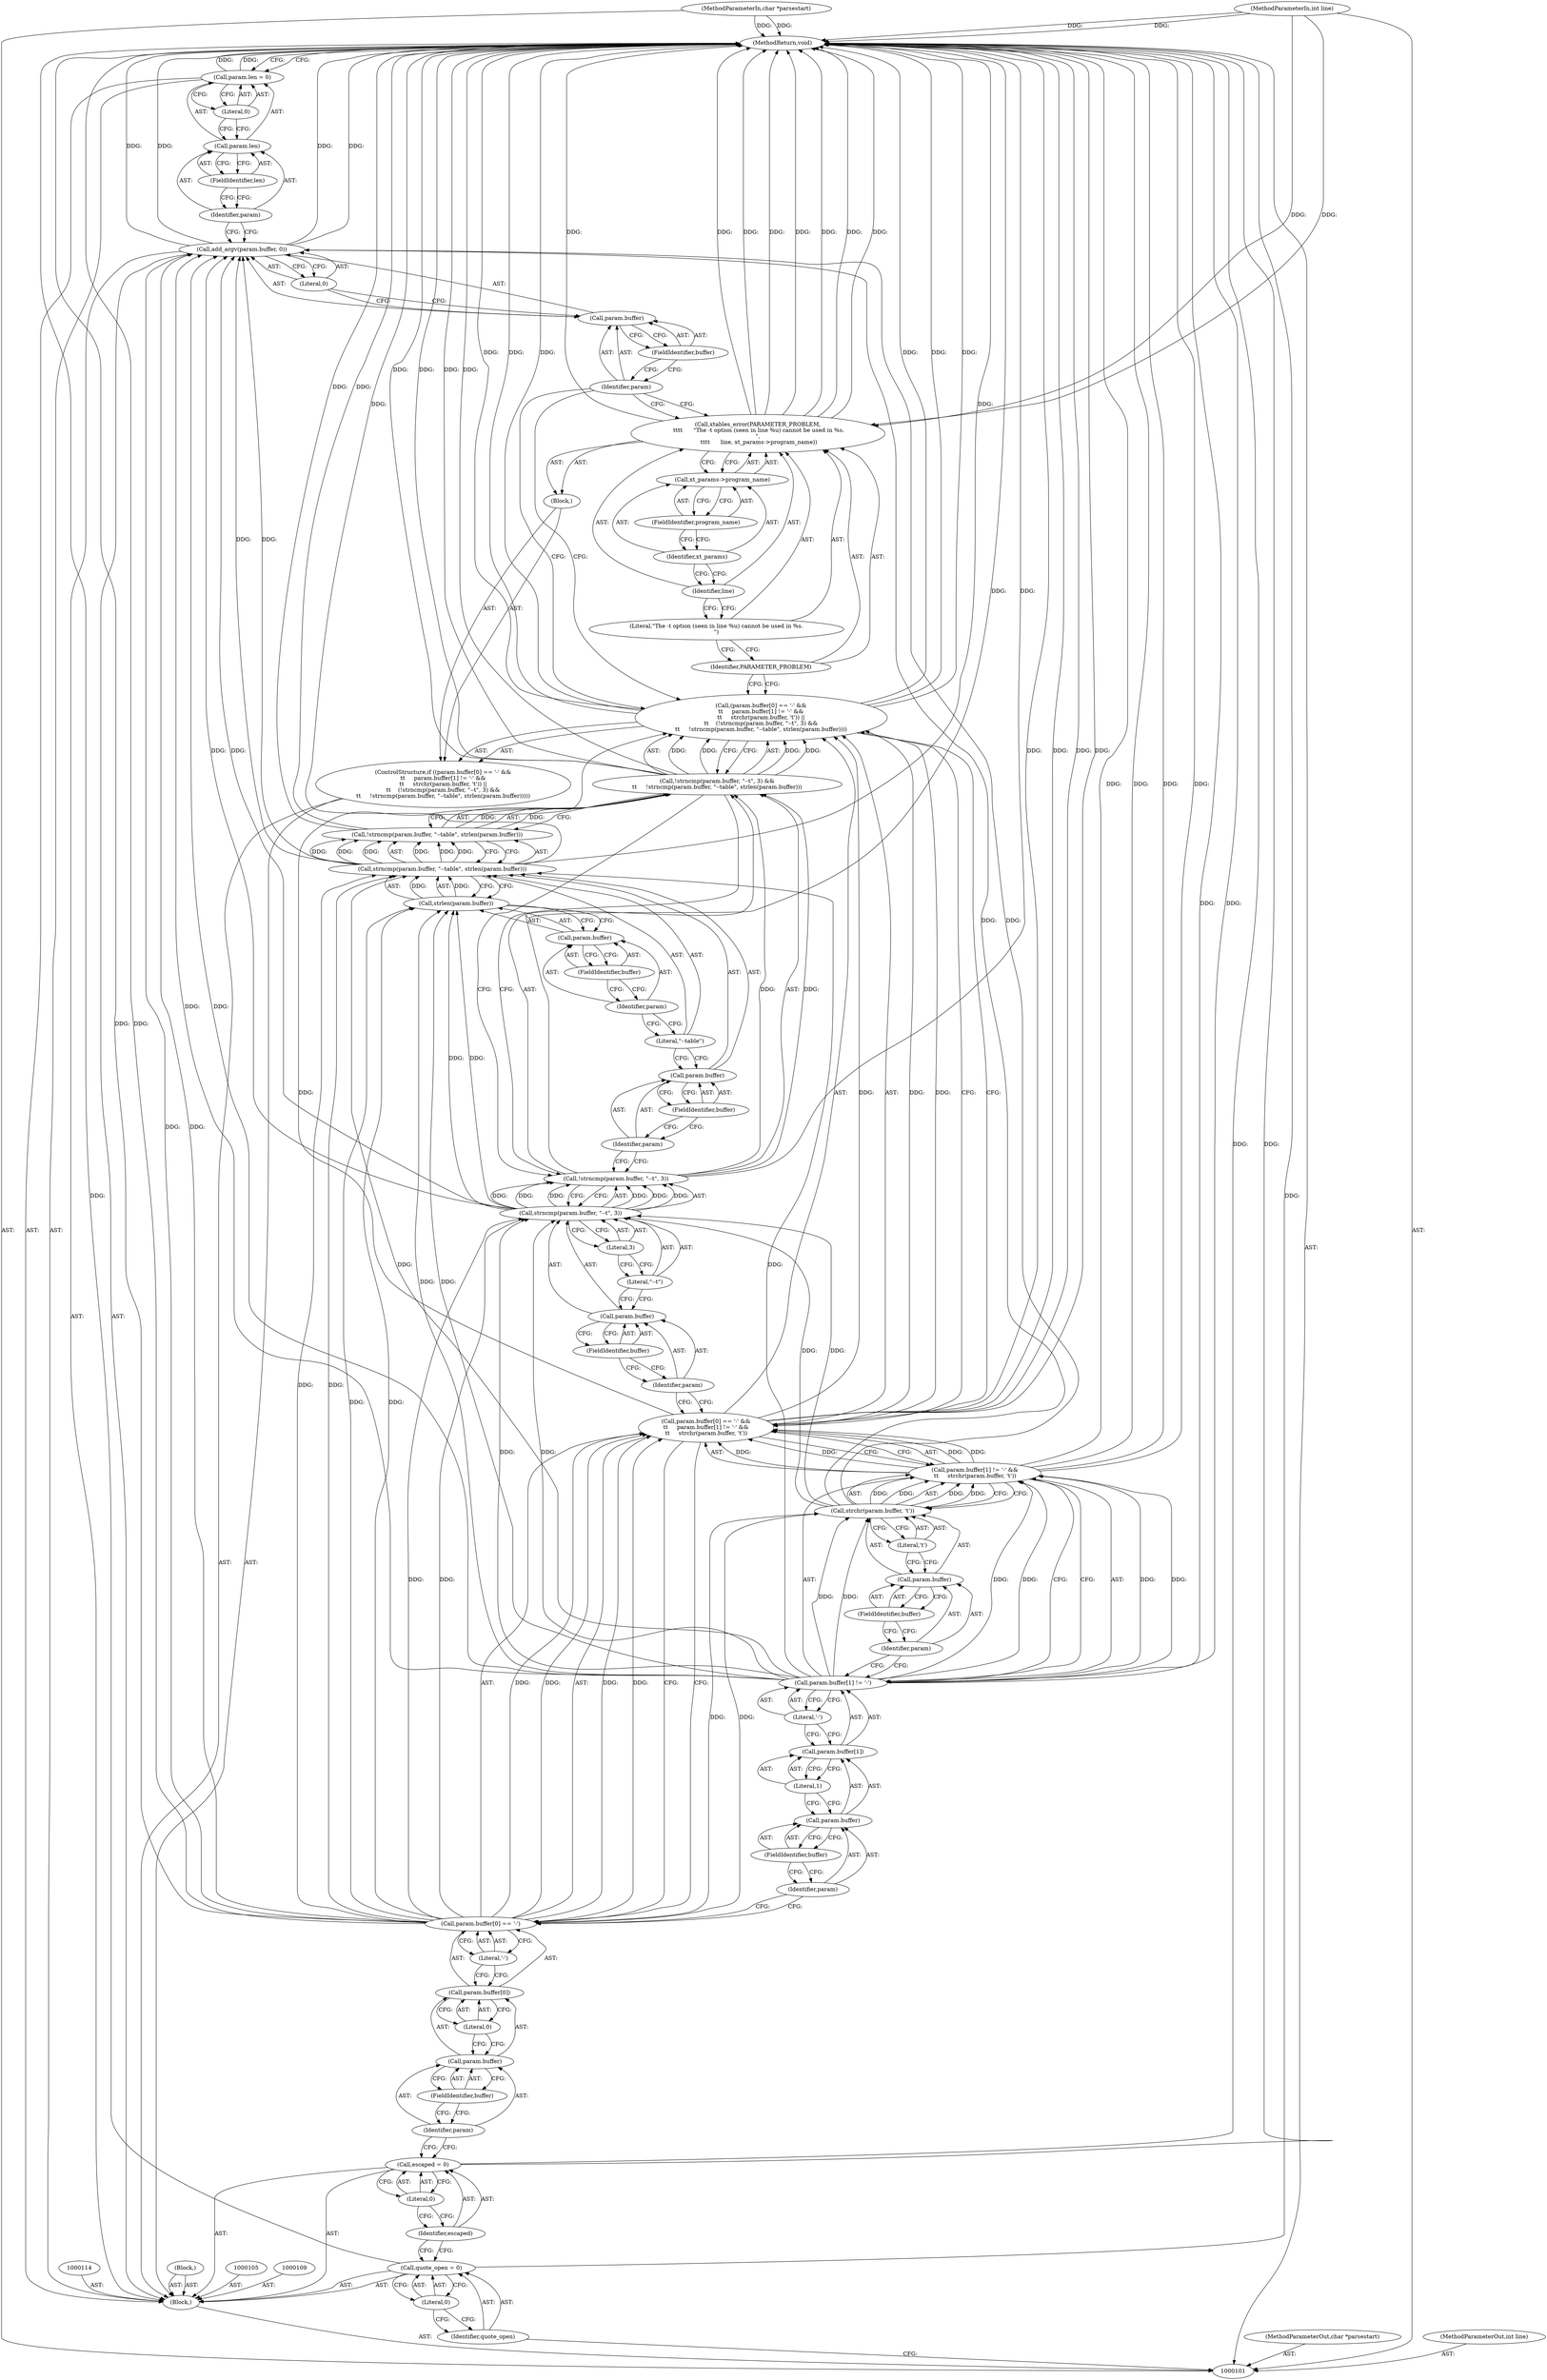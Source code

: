 digraph "0_netfilter_2ae1099a42e6a0f06de305ca13a842ac83d4683e" {
"1000174" [label="(MethodReturn,void)"];
"1000102" [label="(MethodParameterIn,char *parsestart)"];
"1000252" [label="(MethodParameterOut,char *parsestart)"];
"1000103" [label="(MethodParameterIn,int line)"];
"1000253" [label="(MethodParameterOut,int line)"];
"1000104" [label="(Block,)"];
"1000108" [label="(Literal,0)"];
"1000110" [label="(Call,escaped = 0)"];
"1000111" [label="(Identifier,escaped)"];
"1000112" [label="(Literal,0)"];
"1000106" [label="(Call,quote_open = 0)"];
"1000107" [label="(Identifier,quote_open)"];
"1000113" [label="(Block,)"];
"1000122" [label="(FieldIdentifier,buffer)"];
"1000115" [label="(ControlStructure,if ((param.buffer[0] == '-' &&\n\t\t     param.buffer[1] != '-' &&\n\t\t     strchr(param.buffer, 't')) ||\n\t\t    (!strncmp(param.buffer, \"--t\", 3) &&\n\t\t     !strncmp(param.buffer, \"--table\", strlen(param.buffer)))))"];
"1000123" [label="(Literal,0)"];
"1000124" [label="(Literal,'-')"];
"1000116" [label="(Call,(param.buffer[0] == '-' &&\n\t\t     param.buffer[1] != '-' &&\n\t\t     strchr(param.buffer, 't')) ||\n\t\t    (!strncmp(param.buffer, \"--t\", 3) &&\n\t\t     !strncmp(param.buffer, \"--table\", strlen(param.buffer))))"];
"1000117" [label="(Call,param.buffer[0] == '-' &&\n\t\t     param.buffer[1] != '-' &&\n\t\t     strchr(param.buffer, 't'))"];
"1000118" [label="(Call,param.buffer[0] == '-')"];
"1000119" [label="(Call,param.buffer[0])"];
"1000120" [label="(Call,param.buffer)"];
"1000121" [label="(Identifier,param)"];
"1000130" [label="(FieldIdentifier,buffer)"];
"1000131" [label="(Literal,1)"];
"1000132" [label="(Literal,'-')"];
"1000125" [label="(Call,param.buffer[1] != '-' &&\n\t\t     strchr(param.buffer, 't'))"];
"1000126" [label="(Call,param.buffer[1] != '-')"];
"1000127" [label="(Call,param.buffer[1])"];
"1000128" [label="(Call,param.buffer)"];
"1000129" [label="(Identifier,param)"];
"1000134" [label="(Call,param.buffer)"];
"1000135" [label="(Identifier,param)"];
"1000136" [label="(FieldIdentifier,buffer)"];
"1000137" [label="(Literal,'t')"];
"1000133" [label="(Call,strchr(param.buffer, 't'))"];
"1000141" [label="(Call,param.buffer)"];
"1000142" [label="(Identifier,param)"];
"1000143" [label="(FieldIdentifier,buffer)"];
"1000144" [label="(Literal,\"--t\")"];
"1000145" [label="(Literal,3)"];
"1000138" [label="(Call,!strncmp(param.buffer, \"--t\", 3) &&\n\t\t     !strncmp(param.buffer, \"--table\", strlen(param.buffer)))"];
"1000139" [label="(Call,!strncmp(param.buffer, \"--t\", 3))"];
"1000140" [label="(Call,strncmp(param.buffer, \"--t\", 3))"];
"1000148" [label="(Call,param.buffer)"];
"1000149" [label="(Identifier,param)"];
"1000150" [label="(FieldIdentifier,buffer)"];
"1000151" [label="(Literal,\"--table\")"];
"1000152" [label="(Call,strlen(param.buffer))"];
"1000153" [label="(Call,param.buffer)"];
"1000154" [label="(Identifier,param)"];
"1000155" [label="(FieldIdentifier,buffer)"];
"1000156" [label="(Block,)"];
"1000146" [label="(Call,!strncmp(param.buffer, \"--table\", strlen(param.buffer)))"];
"1000147" [label="(Call,strncmp(param.buffer, \"--table\", strlen(param.buffer)))"];
"1000158" [label="(Identifier,PARAMETER_PROBLEM)"];
"1000157" [label="(Call,xtables_error(PARAMETER_PROBLEM,\n \t\t\t\t      \"The -t option (seen in line %u) cannot be used in %s.\n\",\n \t\t\t\t      line, xt_params->program_name))"];
"1000159" [label="(Literal,\"The -t option (seen in line %u) cannot be used in %s.\n\")"];
"1000160" [label="(Identifier,line)"];
"1000161" [label="(Call,xt_params->program_name)"];
"1000162" [label="(Identifier,xt_params)"];
"1000163" [label="(FieldIdentifier,program_name)"];
"1000165" [label="(Call,param.buffer)"];
"1000166" [label="(Identifier,param)"];
"1000167" [label="(FieldIdentifier,buffer)"];
"1000164" [label="(Call,add_argv(param.buffer, 0))"];
"1000168" [label="(Literal,0)"];
"1000173" [label="(Literal,0)"];
"1000169" [label="(Call,param.len = 0)"];
"1000170" [label="(Call,param.len)"];
"1000171" [label="(Identifier,param)"];
"1000172" [label="(FieldIdentifier,len)"];
"1000174" -> "1000101"  [label="AST: "];
"1000174" -> "1000169"  [label="CFG: "];
"1000116" -> "1000174"  [label="DDG: "];
"1000116" -> "1000174"  [label="DDG: "];
"1000116" -> "1000174"  [label="DDG: "];
"1000117" -> "1000174"  [label="DDG: "];
"1000117" -> "1000174"  [label="DDG: "];
"1000106" -> "1000174"  [label="DDG: "];
"1000157" -> "1000174"  [label="DDG: "];
"1000157" -> "1000174"  [label="DDG: "];
"1000157" -> "1000174"  [label="DDG: "];
"1000157" -> "1000174"  [label="DDG: "];
"1000138" -> "1000174"  [label="DDG: "];
"1000138" -> "1000174"  [label="DDG: "];
"1000126" -> "1000174"  [label="DDG: "];
"1000169" -> "1000174"  [label="DDG: "];
"1000118" -> "1000174"  [label="DDG: "];
"1000164" -> "1000174"  [label="DDG: "];
"1000164" -> "1000174"  [label="DDG: "];
"1000125" -> "1000174"  [label="DDG: "];
"1000125" -> "1000174"  [label="DDG: "];
"1000139" -> "1000174"  [label="DDG: "];
"1000147" -> "1000174"  [label="DDG: "];
"1000103" -> "1000174"  [label="DDG: "];
"1000102" -> "1000174"  [label="DDG: "];
"1000146" -> "1000174"  [label="DDG: "];
"1000110" -> "1000174"  [label="DDG: "];
"1000102" -> "1000101"  [label="AST: "];
"1000102" -> "1000174"  [label="DDG: "];
"1000252" -> "1000101"  [label="AST: "];
"1000103" -> "1000101"  [label="AST: "];
"1000103" -> "1000174"  [label="DDG: "];
"1000103" -> "1000157"  [label="DDG: "];
"1000253" -> "1000101"  [label="AST: "];
"1000104" -> "1000101"  [label="AST: "];
"1000105" -> "1000104"  [label="AST: "];
"1000106" -> "1000104"  [label="AST: "];
"1000109" -> "1000104"  [label="AST: "];
"1000110" -> "1000104"  [label="AST: "];
"1000113" -> "1000104"  [label="AST: "];
"1000114" -> "1000104"  [label="AST: "];
"1000115" -> "1000104"  [label="AST: "];
"1000164" -> "1000104"  [label="AST: "];
"1000169" -> "1000104"  [label="AST: "];
"1000108" -> "1000106"  [label="AST: "];
"1000108" -> "1000107"  [label="CFG: "];
"1000106" -> "1000108"  [label="CFG: "];
"1000110" -> "1000104"  [label="AST: "];
"1000110" -> "1000112"  [label="CFG: "];
"1000111" -> "1000110"  [label="AST: "];
"1000112" -> "1000110"  [label="AST: "];
"1000121" -> "1000110"  [label="CFG: "];
"1000110" -> "1000174"  [label="DDG: "];
"1000111" -> "1000110"  [label="AST: "];
"1000111" -> "1000106"  [label="CFG: "];
"1000112" -> "1000111"  [label="CFG: "];
"1000112" -> "1000110"  [label="AST: "];
"1000112" -> "1000111"  [label="CFG: "];
"1000110" -> "1000112"  [label="CFG: "];
"1000106" -> "1000104"  [label="AST: "];
"1000106" -> "1000108"  [label="CFG: "];
"1000107" -> "1000106"  [label="AST: "];
"1000108" -> "1000106"  [label="AST: "];
"1000111" -> "1000106"  [label="CFG: "];
"1000106" -> "1000174"  [label="DDG: "];
"1000107" -> "1000106"  [label="AST: "];
"1000107" -> "1000101"  [label="CFG: "];
"1000108" -> "1000107"  [label="CFG: "];
"1000113" -> "1000104"  [label="AST: "];
"1000122" -> "1000120"  [label="AST: "];
"1000122" -> "1000121"  [label="CFG: "];
"1000120" -> "1000122"  [label="CFG: "];
"1000115" -> "1000104"  [label="AST: "];
"1000116" -> "1000115"  [label="AST: "];
"1000156" -> "1000115"  [label="AST: "];
"1000123" -> "1000119"  [label="AST: "];
"1000123" -> "1000120"  [label="CFG: "];
"1000119" -> "1000123"  [label="CFG: "];
"1000124" -> "1000118"  [label="AST: "];
"1000124" -> "1000119"  [label="CFG: "];
"1000118" -> "1000124"  [label="CFG: "];
"1000116" -> "1000115"  [label="AST: "];
"1000116" -> "1000117"  [label="CFG: "];
"1000116" -> "1000138"  [label="CFG: "];
"1000117" -> "1000116"  [label="AST: "];
"1000138" -> "1000116"  [label="AST: "];
"1000158" -> "1000116"  [label="CFG: "];
"1000166" -> "1000116"  [label="CFG: "];
"1000116" -> "1000174"  [label="DDG: "];
"1000116" -> "1000174"  [label="DDG: "];
"1000116" -> "1000174"  [label="DDG: "];
"1000117" -> "1000116"  [label="DDG: "];
"1000117" -> "1000116"  [label="DDG: "];
"1000138" -> "1000116"  [label="DDG: "];
"1000138" -> "1000116"  [label="DDG: "];
"1000117" -> "1000116"  [label="AST: "];
"1000117" -> "1000118"  [label="CFG: "];
"1000117" -> "1000125"  [label="CFG: "];
"1000118" -> "1000117"  [label="AST: "];
"1000125" -> "1000117"  [label="AST: "];
"1000142" -> "1000117"  [label="CFG: "];
"1000116" -> "1000117"  [label="CFG: "];
"1000117" -> "1000174"  [label="DDG: "];
"1000117" -> "1000174"  [label="DDG: "];
"1000117" -> "1000116"  [label="DDG: "];
"1000117" -> "1000116"  [label="DDG: "];
"1000118" -> "1000117"  [label="DDG: "];
"1000118" -> "1000117"  [label="DDG: "];
"1000125" -> "1000117"  [label="DDG: "];
"1000125" -> "1000117"  [label="DDG: "];
"1000118" -> "1000117"  [label="AST: "];
"1000118" -> "1000124"  [label="CFG: "];
"1000119" -> "1000118"  [label="AST: "];
"1000124" -> "1000118"  [label="AST: "];
"1000129" -> "1000118"  [label="CFG: "];
"1000117" -> "1000118"  [label="CFG: "];
"1000118" -> "1000174"  [label="DDG: "];
"1000118" -> "1000117"  [label="DDG: "];
"1000118" -> "1000117"  [label="DDG: "];
"1000118" -> "1000133"  [label="DDG: "];
"1000118" -> "1000140"  [label="DDG: "];
"1000118" -> "1000147"  [label="DDG: "];
"1000118" -> "1000152"  [label="DDG: "];
"1000118" -> "1000164"  [label="DDG: "];
"1000119" -> "1000118"  [label="AST: "];
"1000119" -> "1000123"  [label="CFG: "];
"1000120" -> "1000119"  [label="AST: "];
"1000123" -> "1000119"  [label="AST: "];
"1000124" -> "1000119"  [label="CFG: "];
"1000120" -> "1000119"  [label="AST: "];
"1000120" -> "1000122"  [label="CFG: "];
"1000121" -> "1000120"  [label="AST: "];
"1000122" -> "1000120"  [label="AST: "];
"1000123" -> "1000120"  [label="CFG: "];
"1000121" -> "1000120"  [label="AST: "];
"1000121" -> "1000110"  [label="CFG: "];
"1000122" -> "1000121"  [label="CFG: "];
"1000130" -> "1000128"  [label="AST: "];
"1000130" -> "1000129"  [label="CFG: "];
"1000128" -> "1000130"  [label="CFG: "];
"1000131" -> "1000127"  [label="AST: "];
"1000131" -> "1000128"  [label="CFG: "];
"1000127" -> "1000131"  [label="CFG: "];
"1000132" -> "1000126"  [label="AST: "];
"1000132" -> "1000127"  [label="CFG: "];
"1000126" -> "1000132"  [label="CFG: "];
"1000125" -> "1000117"  [label="AST: "];
"1000125" -> "1000126"  [label="CFG: "];
"1000125" -> "1000133"  [label="CFG: "];
"1000126" -> "1000125"  [label="AST: "];
"1000133" -> "1000125"  [label="AST: "];
"1000117" -> "1000125"  [label="CFG: "];
"1000125" -> "1000174"  [label="DDG: "];
"1000125" -> "1000174"  [label="DDG: "];
"1000125" -> "1000117"  [label="DDG: "];
"1000125" -> "1000117"  [label="DDG: "];
"1000126" -> "1000125"  [label="DDG: "];
"1000126" -> "1000125"  [label="DDG: "];
"1000133" -> "1000125"  [label="DDG: "];
"1000133" -> "1000125"  [label="DDG: "];
"1000126" -> "1000125"  [label="AST: "];
"1000126" -> "1000132"  [label="CFG: "];
"1000127" -> "1000126"  [label="AST: "];
"1000132" -> "1000126"  [label="AST: "];
"1000135" -> "1000126"  [label="CFG: "];
"1000125" -> "1000126"  [label="CFG: "];
"1000126" -> "1000174"  [label="DDG: "];
"1000126" -> "1000125"  [label="DDG: "];
"1000126" -> "1000125"  [label="DDG: "];
"1000126" -> "1000133"  [label="DDG: "];
"1000126" -> "1000140"  [label="DDG: "];
"1000126" -> "1000147"  [label="DDG: "];
"1000126" -> "1000152"  [label="DDG: "];
"1000126" -> "1000164"  [label="DDG: "];
"1000127" -> "1000126"  [label="AST: "];
"1000127" -> "1000131"  [label="CFG: "];
"1000128" -> "1000127"  [label="AST: "];
"1000131" -> "1000127"  [label="AST: "];
"1000132" -> "1000127"  [label="CFG: "];
"1000128" -> "1000127"  [label="AST: "];
"1000128" -> "1000130"  [label="CFG: "];
"1000129" -> "1000128"  [label="AST: "];
"1000130" -> "1000128"  [label="AST: "];
"1000131" -> "1000128"  [label="CFG: "];
"1000129" -> "1000128"  [label="AST: "];
"1000129" -> "1000118"  [label="CFG: "];
"1000130" -> "1000129"  [label="CFG: "];
"1000134" -> "1000133"  [label="AST: "];
"1000134" -> "1000136"  [label="CFG: "];
"1000135" -> "1000134"  [label="AST: "];
"1000136" -> "1000134"  [label="AST: "];
"1000137" -> "1000134"  [label="CFG: "];
"1000135" -> "1000134"  [label="AST: "];
"1000135" -> "1000126"  [label="CFG: "];
"1000136" -> "1000135"  [label="CFG: "];
"1000136" -> "1000134"  [label="AST: "];
"1000136" -> "1000135"  [label="CFG: "];
"1000134" -> "1000136"  [label="CFG: "];
"1000137" -> "1000133"  [label="AST: "];
"1000137" -> "1000134"  [label="CFG: "];
"1000133" -> "1000137"  [label="CFG: "];
"1000133" -> "1000125"  [label="AST: "];
"1000133" -> "1000137"  [label="CFG: "];
"1000134" -> "1000133"  [label="AST: "];
"1000137" -> "1000133"  [label="AST: "];
"1000125" -> "1000133"  [label="CFG: "];
"1000133" -> "1000125"  [label="DDG: "];
"1000133" -> "1000125"  [label="DDG: "];
"1000126" -> "1000133"  [label="DDG: "];
"1000118" -> "1000133"  [label="DDG: "];
"1000133" -> "1000140"  [label="DDG: "];
"1000133" -> "1000164"  [label="DDG: "];
"1000141" -> "1000140"  [label="AST: "];
"1000141" -> "1000143"  [label="CFG: "];
"1000142" -> "1000141"  [label="AST: "];
"1000143" -> "1000141"  [label="AST: "];
"1000144" -> "1000141"  [label="CFG: "];
"1000142" -> "1000141"  [label="AST: "];
"1000142" -> "1000117"  [label="CFG: "];
"1000143" -> "1000142"  [label="CFG: "];
"1000143" -> "1000141"  [label="AST: "];
"1000143" -> "1000142"  [label="CFG: "];
"1000141" -> "1000143"  [label="CFG: "];
"1000144" -> "1000140"  [label="AST: "];
"1000144" -> "1000141"  [label="CFG: "];
"1000145" -> "1000144"  [label="CFG: "];
"1000145" -> "1000140"  [label="AST: "];
"1000145" -> "1000144"  [label="CFG: "];
"1000140" -> "1000145"  [label="CFG: "];
"1000138" -> "1000116"  [label="AST: "];
"1000138" -> "1000139"  [label="CFG: "];
"1000138" -> "1000146"  [label="CFG: "];
"1000139" -> "1000138"  [label="AST: "];
"1000146" -> "1000138"  [label="AST: "];
"1000116" -> "1000138"  [label="CFG: "];
"1000138" -> "1000174"  [label="DDG: "];
"1000138" -> "1000174"  [label="DDG: "];
"1000138" -> "1000116"  [label="DDG: "];
"1000138" -> "1000116"  [label="DDG: "];
"1000139" -> "1000138"  [label="DDG: "];
"1000146" -> "1000138"  [label="DDG: "];
"1000139" -> "1000138"  [label="AST: "];
"1000139" -> "1000140"  [label="CFG: "];
"1000140" -> "1000139"  [label="AST: "];
"1000149" -> "1000139"  [label="CFG: "];
"1000138" -> "1000139"  [label="CFG: "];
"1000139" -> "1000174"  [label="DDG: "];
"1000139" -> "1000138"  [label="DDG: "];
"1000140" -> "1000139"  [label="DDG: "];
"1000140" -> "1000139"  [label="DDG: "];
"1000140" -> "1000139"  [label="DDG: "];
"1000140" -> "1000139"  [label="AST: "];
"1000140" -> "1000145"  [label="CFG: "];
"1000141" -> "1000140"  [label="AST: "];
"1000144" -> "1000140"  [label="AST: "];
"1000145" -> "1000140"  [label="AST: "];
"1000139" -> "1000140"  [label="CFG: "];
"1000140" -> "1000139"  [label="DDG: "];
"1000140" -> "1000139"  [label="DDG: "];
"1000140" -> "1000139"  [label="DDG: "];
"1000133" -> "1000140"  [label="DDG: "];
"1000126" -> "1000140"  [label="DDG: "];
"1000118" -> "1000140"  [label="DDG: "];
"1000140" -> "1000152"  [label="DDG: "];
"1000140" -> "1000164"  [label="DDG: "];
"1000148" -> "1000147"  [label="AST: "];
"1000148" -> "1000150"  [label="CFG: "];
"1000149" -> "1000148"  [label="AST: "];
"1000150" -> "1000148"  [label="AST: "];
"1000151" -> "1000148"  [label="CFG: "];
"1000149" -> "1000148"  [label="AST: "];
"1000149" -> "1000139"  [label="CFG: "];
"1000150" -> "1000149"  [label="CFG: "];
"1000150" -> "1000148"  [label="AST: "];
"1000150" -> "1000149"  [label="CFG: "];
"1000148" -> "1000150"  [label="CFG: "];
"1000151" -> "1000147"  [label="AST: "];
"1000151" -> "1000148"  [label="CFG: "];
"1000154" -> "1000151"  [label="CFG: "];
"1000152" -> "1000147"  [label="AST: "];
"1000152" -> "1000153"  [label="CFG: "];
"1000153" -> "1000152"  [label="AST: "];
"1000147" -> "1000152"  [label="CFG: "];
"1000152" -> "1000147"  [label="DDG: "];
"1000140" -> "1000152"  [label="DDG: "];
"1000126" -> "1000152"  [label="DDG: "];
"1000118" -> "1000152"  [label="DDG: "];
"1000153" -> "1000152"  [label="AST: "];
"1000153" -> "1000155"  [label="CFG: "];
"1000154" -> "1000153"  [label="AST: "];
"1000155" -> "1000153"  [label="AST: "];
"1000152" -> "1000153"  [label="CFG: "];
"1000154" -> "1000153"  [label="AST: "];
"1000154" -> "1000151"  [label="CFG: "];
"1000155" -> "1000154"  [label="CFG: "];
"1000155" -> "1000153"  [label="AST: "];
"1000155" -> "1000154"  [label="CFG: "];
"1000153" -> "1000155"  [label="CFG: "];
"1000156" -> "1000115"  [label="AST: "];
"1000157" -> "1000156"  [label="AST: "];
"1000146" -> "1000138"  [label="AST: "];
"1000146" -> "1000147"  [label="CFG: "];
"1000147" -> "1000146"  [label="AST: "];
"1000138" -> "1000146"  [label="CFG: "];
"1000146" -> "1000174"  [label="DDG: "];
"1000146" -> "1000138"  [label="DDG: "];
"1000147" -> "1000146"  [label="DDG: "];
"1000147" -> "1000146"  [label="DDG: "];
"1000147" -> "1000146"  [label="DDG: "];
"1000147" -> "1000146"  [label="AST: "];
"1000147" -> "1000152"  [label="CFG: "];
"1000148" -> "1000147"  [label="AST: "];
"1000151" -> "1000147"  [label="AST: "];
"1000152" -> "1000147"  [label="AST: "];
"1000146" -> "1000147"  [label="CFG: "];
"1000147" -> "1000174"  [label="DDG: "];
"1000147" -> "1000146"  [label="DDG: "];
"1000147" -> "1000146"  [label="DDG: "];
"1000147" -> "1000146"  [label="DDG: "];
"1000118" -> "1000147"  [label="DDG: "];
"1000126" -> "1000147"  [label="DDG: "];
"1000152" -> "1000147"  [label="DDG: "];
"1000147" -> "1000164"  [label="DDG: "];
"1000158" -> "1000157"  [label="AST: "];
"1000158" -> "1000116"  [label="CFG: "];
"1000159" -> "1000158"  [label="CFG: "];
"1000157" -> "1000156"  [label="AST: "];
"1000157" -> "1000161"  [label="CFG: "];
"1000158" -> "1000157"  [label="AST: "];
"1000159" -> "1000157"  [label="AST: "];
"1000160" -> "1000157"  [label="AST: "];
"1000161" -> "1000157"  [label="AST: "];
"1000166" -> "1000157"  [label="CFG: "];
"1000157" -> "1000174"  [label="DDG: "];
"1000157" -> "1000174"  [label="DDG: "];
"1000157" -> "1000174"  [label="DDG: "];
"1000157" -> "1000174"  [label="DDG: "];
"1000103" -> "1000157"  [label="DDG: "];
"1000159" -> "1000157"  [label="AST: "];
"1000159" -> "1000158"  [label="CFG: "];
"1000160" -> "1000159"  [label="CFG: "];
"1000160" -> "1000157"  [label="AST: "];
"1000160" -> "1000159"  [label="CFG: "];
"1000162" -> "1000160"  [label="CFG: "];
"1000161" -> "1000157"  [label="AST: "];
"1000161" -> "1000163"  [label="CFG: "];
"1000162" -> "1000161"  [label="AST: "];
"1000163" -> "1000161"  [label="AST: "];
"1000157" -> "1000161"  [label="CFG: "];
"1000162" -> "1000161"  [label="AST: "];
"1000162" -> "1000160"  [label="CFG: "];
"1000163" -> "1000162"  [label="CFG: "];
"1000163" -> "1000161"  [label="AST: "];
"1000163" -> "1000162"  [label="CFG: "];
"1000161" -> "1000163"  [label="CFG: "];
"1000165" -> "1000164"  [label="AST: "];
"1000165" -> "1000167"  [label="CFG: "];
"1000166" -> "1000165"  [label="AST: "];
"1000167" -> "1000165"  [label="AST: "];
"1000168" -> "1000165"  [label="CFG: "];
"1000166" -> "1000165"  [label="AST: "];
"1000166" -> "1000157"  [label="CFG: "];
"1000166" -> "1000116"  [label="CFG: "];
"1000167" -> "1000166"  [label="CFG: "];
"1000167" -> "1000165"  [label="AST: "];
"1000167" -> "1000166"  [label="CFG: "];
"1000165" -> "1000167"  [label="CFG: "];
"1000164" -> "1000104"  [label="AST: "];
"1000164" -> "1000168"  [label="CFG: "];
"1000165" -> "1000164"  [label="AST: "];
"1000168" -> "1000164"  [label="AST: "];
"1000171" -> "1000164"  [label="CFG: "];
"1000164" -> "1000174"  [label="DDG: "];
"1000164" -> "1000174"  [label="DDG: "];
"1000140" -> "1000164"  [label="DDG: "];
"1000133" -> "1000164"  [label="DDG: "];
"1000147" -> "1000164"  [label="DDG: "];
"1000126" -> "1000164"  [label="DDG: "];
"1000118" -> "1000164"  [label="DDG: "];
"1000168" -> "1000164"  [label="AST: "];
"1000168" -> "1000165"  [label="CFG: "];
"1000164" -> "1000168"  [label="CFG: "];
"1000173" -> "1000169"  [label="AST: "];
"1000173" -> "1000170"  [label="CFG: "];
"1000169" -> "1000173"  [label="CFG: "];
"1000169" -> "1000104"  [label="AST: "];
"1000169" -> "1000173"  [label="CFG: "];
"1000170" -> "1000169"  [label="AST: "];
"1000173" -> "1000169"  [label="AST: "];
"1000174" -> "1000169"  [label="CFG: "];
"1000169" -> "1000174"  [label="DDG: "];
"1000170" -> "1000169"  [label="AST: "];
"1000170" -> "1000172"  [label="CFG: "];
"1000171" -> "1000170"  [label="AST: "];
"1000172" -> "1000170"  [label="AST: "];
"1000173" -> "1000170"  [label="CFG: "];
"1000171" -> "1000170"  [label="AST: "];
"1000171" -> "1000164"  [label="CFG: "];
"1000172" -> "1000171"  [label="CFG: "];
"1000172" -> "1000170"  [label="AST: "];
"1000172" -> "1000171"  [label="CFG: "];
"1000170" -> "1000172"  [label="CFG: "];
}
